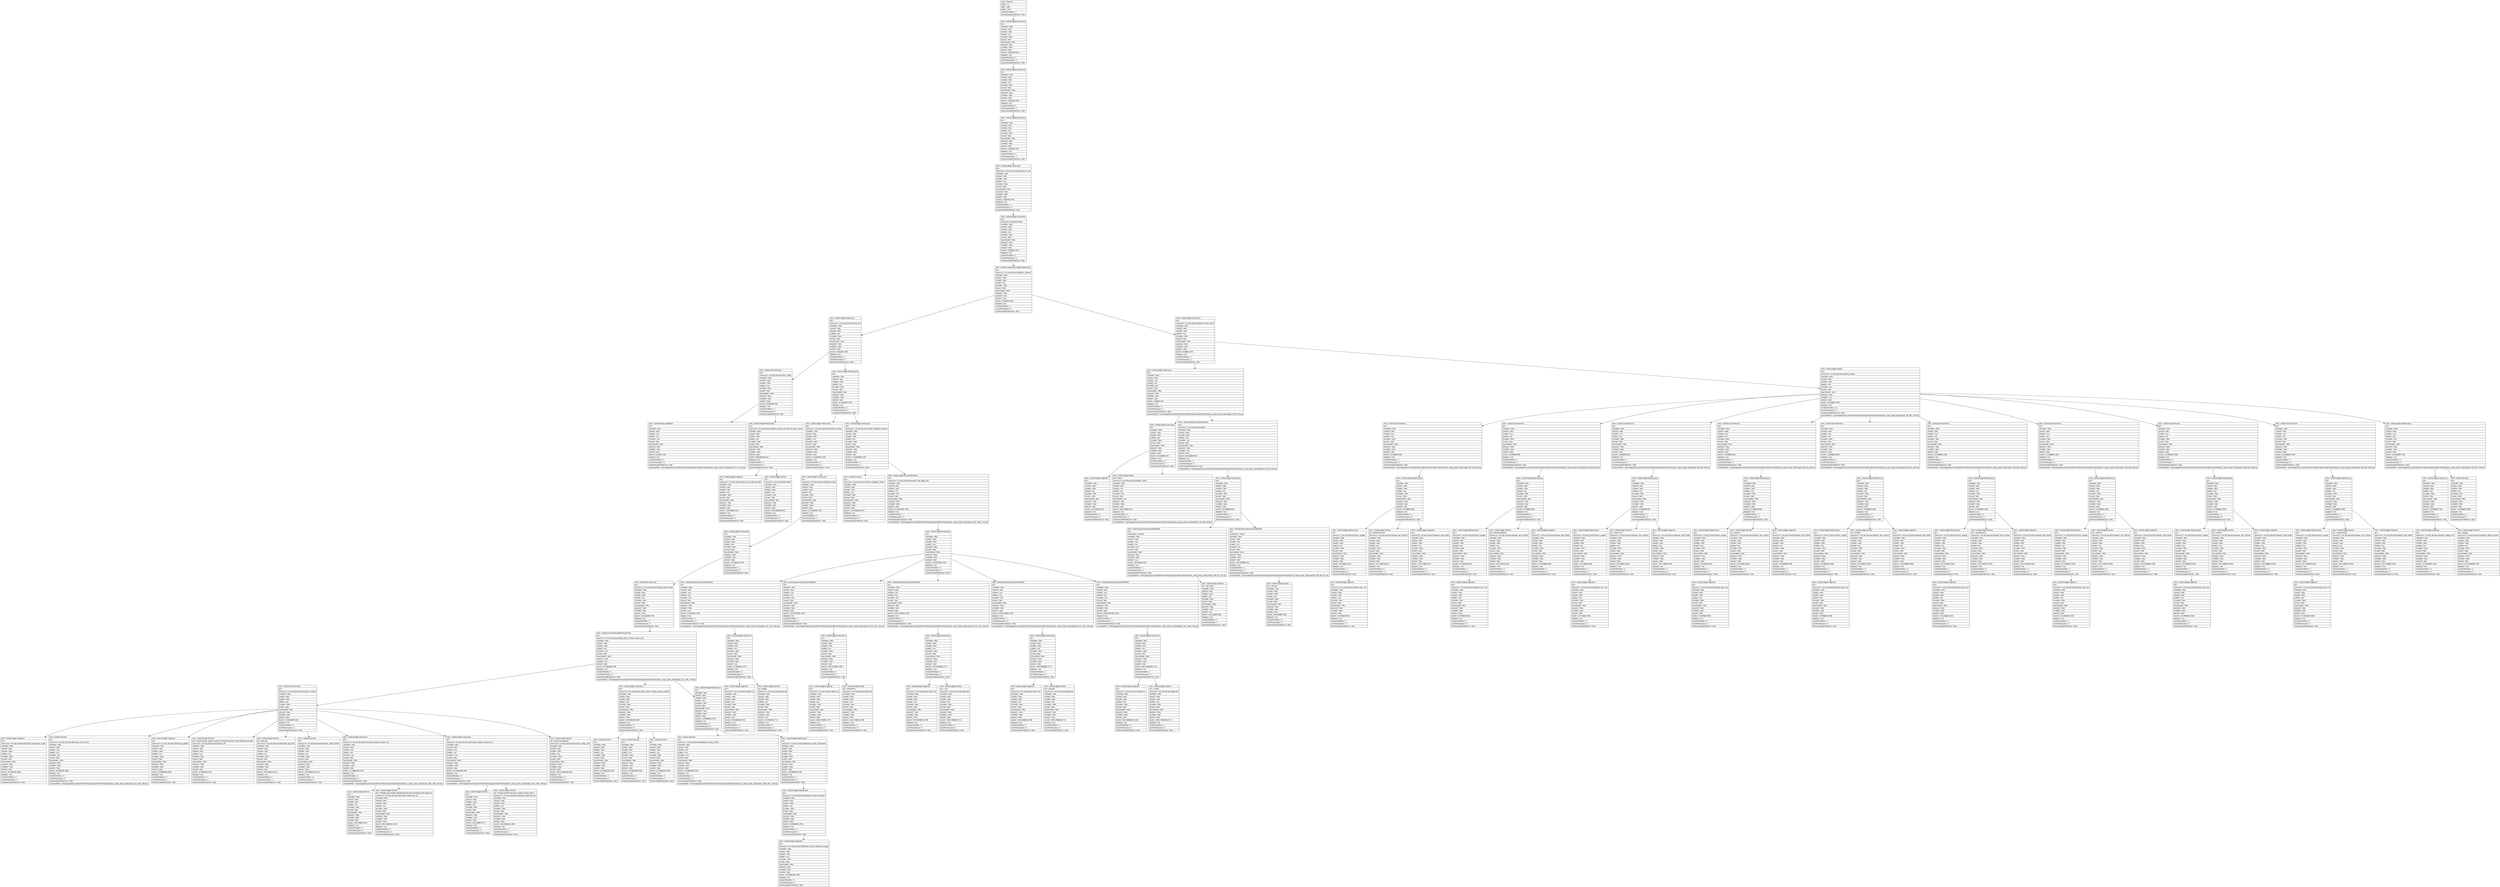 digraph Layout {

	node [shape=record fontname=Arial];

	0	[label="{class = hierarchy\l|rotation = 0\l|width = 1080\l|height = 1794\l|numberOfChildren = 1\l|eventGeneratedOnElement = false \l}"]
	1	[label="{class = android.widget.FrameLayout\l|text = \l|checkable = false\l|checked = false\l|clickable = false\l|enabled = true\l|focusable = false\l|focused = false\l|long-clickable = false\l|password = false\l|scrollable = false\l|selected = false\l|bounds = [0,0][1080,1794]\l|displayed = true\l|numberOfChildren = 1\l|numInParentLayout = 0\l|eventGeneratedOnElement = false \l}"]
	2	[label="{class = android.widget.LinearLayout\l|text = \l|checkable = false\l|checked = false\l|clickable = false\l|enabled = true\l|focusable = false\l|focused = false\l|long-clickable = false\l|password = false\l|scrollable = false\l|selected = false\l|bounds = [0,0][1080,1794]\l|displayed = true\l|numberOfChildren = 1\l|numInParentLayout = 0\l|eventGeneratedOnElement = false \l}"]
	3	[label="{class = android.widget.FrameLayout\l|text = \l|checkable = false\l|checked = false\l|clickable = false\l|enabled = true\l|focusable = false\l|focused = false\l|long-clickable = false\l|password = false\l|scrollable = false\l|selected = false\l|bounds = [0,0][1080,1794]\l|displayed = true\l|numberOfChildren = 1\l|numInParentLayout = 0\l|eventGeneratedOnElement = false \l}"]
	4	[label="{class = android.widget.LinearLayout\l|text = \l|resource-id = com.abc.abcnews:id/action_bar_root\l|checkable = false\l|checked = false\l|clickable = false\l|enabled = true\l|focusable = false\l|focused = false\l|long-clickable = false\l|password = false\l|scrollable = false\l|selected = false\l|bounds = [0,0][1080,1794]\l|displayed = true\l|numberOfChildren = 1\l|numInParentLayout = 0\l|eventGeneratedOnElement = false \l}"]
	5	[label="{class = android.widget.FrameLayout\l|text = \l|resource-id = android:id/content\l|checkable = false\l|checked = false\l|clickable = false\l|enabled = true\l|focusable = false\l|focused = false\l|long-clickable = false\l|password = false\l|scrollable = false\l|selected = false\l|bounds = [0,0][1080,1794]\l|displayed = true\l|numberOfChildren = 1\l|numInParentLayout = 0\l|eventGeneratedOnElement = false \l}"]
	6	[label="{class = androidx.drawerlayout.widget.DrawerLayout\l|text = \l|resource-id = com.abc.abcnews:id/drawer_container\l|checkable = false\l|checked = false\l|clickable = false\l|enabled = true\l|focusable = false\l|focused = false\l|long-clickable = false\l|password = false\l|scrollable = false\l|selected = false\l|bounds = [0,0][1080,1794]\l|displayed = true\l|numberOfChildren = 2\l|numInParentLayout = 0\l|eventGeneratedOnElement = false \l}"]
	7	[label="{class = android.widget.LinearLayout\l|text = \l|resource-id = com.abc.abcnews:id/main_root\l|checkable = false\l|checked = false\l|clickable = false\l|enabled = true\l|focusable = false\l|focused = false\l|long-clickable = false\l|password = false\l|scrollable = false\l|selected = false\l|bounds = [0,0][1080,1794]\l|displayed = true\l|numberOfChildren = 2\l|numInParentLayout = 0\l|eventGeneratedOnElement = false \l}"]
	8	[label="{class = android.widget.LinearLayout\l|text = \l|resource-id = com.abc.abcnews:id/drawer_linear_layout\l|checkable = false\l|checked = false\l|clickable = false\l|enabled = true\l|focusable = false\l|focused = false\l|long-clickable = false\l|password = false\l|scrollable = false\l|selected = false\l|bounds = [0,0][840,1794]\l|displayed = true\l|numberOfChildren = 2\l|numInParentLayout = 1\l|eventGeneratedOnElement = false \l}"]
	9	[label="{class = android.view.ViewGroup\l|text = \l|resource-id = com.abc.abcnews:id/abc_toolbar\l|checkable = false\l|checked = false\l|clickable = false\l|enabled = true\l|focusable = false\l|focused = false\l|long-clickable = false\l|password = false\l|scrollable = false\l|selected = false\l|bounds = [0,63][1080,210]\l|displayed = true\l|numberOfChildren = 2\l|numInParentLayout = 0\l|eventGeneratedOnElement = false \l}"]
	10	[label="{class = android.widget.RelativeLayout\l|text = \l|checkable = false\l|checked = false\l|clickable = false\l|enabled = true\l|focusable = false\l|focused = false\l|long-clickable = false\l|password = false\l|scrollable = false\l|selected = false\l|bounds = [0,210][1080,1794]\l|displayed = true\l|numberOfChildren = 2\l|numInParentLayout = 0\l|eventGeneratedOnElement = false \l}"]
	11	[label="{class = android.widget.LinearLayout\l|text = \l|checkable = false\l|checked = false\l|clickable = true\l|enabled = true\l|focusable = true\l|focused = false\l|long-clickable = false\l|password = false\l|scrollable = false\l|selected = false\l|bounds = [0,0][840,440]\l|displayed = true\l|numberOfChildren = 2\l|numInParentLayout = 0\l|eventGeneratedOnElement = false \l|screenshotPath = /Users/saghar/Documents/dev/Final-Artifacts/output/models/9-About/dynamic_output_phase_2/abc/pngs/0_0_840_440.png\l}"]
	12	[label="{class = android.widget.ListView\l|text = \l|resource-id = com.abc.abcnews:id/drawer_listview\l|checkable = false\l|checked = false\l|clickable = false\l|enabled = true\l|focusable = true\l|focused = false\l|long-clickable = false\l|password = false\l|scrollable = true\l|selected = false\l|bounds = [0,440][840,1794]\l|displayed = true\l|numberOfChildren = 10\l|numInParentLayout = 0\l|eventGeneratedOnElement = false \l|screenshotPath = /Users/saghar/Documents/dev/Final-Artifacts/output/models/9-About/dynamic_output_phase_2/abc/pngs/0_440_840_1794.png\l}"]
	13	[label="{class = android.widget.ImageButton\l|text = \l|checkable = false\l|checked = false\l|clickable = true\l|enabled = true\l|focusable = true\l|focused = false\l|long-clickable = false\l|password = false\l|scrollable = false\l|selected = false\l|bounds = [0,63][147,210]\l|displayed = true\l|numberOfChildren = 0\l|numInParentLayout = 0\l|eventGeneratedOnElement = false \l|screenshotPath = /Users/saghar/Documents/dev/Final-Artifacts/output/models/9-About/dynamic_output_phase_2/abc/pngs/0_63_147_210.png\l}"]
	14	[label="{class = android.widget.RelativeLayout\l|text = \l|resource-id = com.abc.abcnews:id/generic_action_bar_title_and_button_layout\l|checkable = false\l|checked = false\l|clickable = false\l|enabled = true\l|focusable = false\l|focused = false\l|long-clickable = false\l|password = false\l|scrollable = false\l|selected = false\l|bounds = [189,63][1080,210]\l|displayed = true\l|numberOfChildren = 2\l|numInParentLayout = 0\l|eventGeneratedOnElement = false \l}"]
	15	[label="{class = android.widget.FrameLayout\l|text = \l|resource-id = com.abc.abcnews:id/content_container\l|checkable = false\l|checked = false\l|clickable = false\l|enabled = true\l|focusable = false\l|focused = false\l|long-clickable = false\l|password = false\l|scrollable = false\l|selected = false\l|bounds = [0,210][1080,1794]\l|displayed = true\l|numberOfChildren = 1\l|numInParentLayout = 0\l|eventGeneratedOnElement = false \l}"]
	16	[label="{class = android.widget.LinearLayout\l|text = \l|resource-id = com.abc.abcnews:id/main_navigation_container\l|checkable = false\l|checked = false\l|clickable = false\l|enabled = true\l|focusable = false\l|focused = false\l|long-clickable = false\l|password = false\l|scrollable = false\l|selected = false\l|bounds = [0,1644][1080,1794]\l|displayed = true\l|numberOfChildren = 2\l|numInParentLayout = 0\l|eventGeneratedOnElement = false \l}"]
	17	[label="{class = android.widget.LinearLayout\l|text = \l|checkable = false\l|checked = false\l|clickable = false\l|enabled = true\l|focusable = false\l|focused = false\l|long-clickable = false\l|password = false\l|scrollable = false\l|selected = false\l|bounds = [34,116][806,242]\l|displayed = true\l|numberOfChildren = 2\l|numInParentLayout = 0\l|eventGeneratedOnElement = false \l}"]
	18	[label="{class = android.widget.HorizontalScrollView\l|text = \l|resource-id = com.abc.abcnews:id/tabs\l|checkable = false\l|checked = false\l|clickable = false\l|enabled = true\l|focusable = true\l|focused = false\l|long-clickable = false\l|password = false\l|scrollable = true\l|selected = false\l|bounds = [32,292][808,424]\l|displayed = true\l|numberOfChildren = 1\l|numInParentLayout = 0\l|eventGeneratedOnElement = false \l|screenshotPath = /Users/saghar/Documents/dev/Final-Artifacts/output/models/9-About/dynamic_output_phase_2/abc/pngs/32_292_808_424.png\l}"]
	19	[label="{class = android.view.ViewGroup\l|text = \l|checkable = false\l|checked = false\l|clickable = true\l|enabled = true\l|focusable = false\l|focused = false\l|long-clickable = false\l|password = false\l|scrollable = false\l|selected = false\l|bounds = [0,440][840,548]\l|displayed = true\l|numberOfChildren = 1\l|numInParentLayout = 0\l|eventGeneratedOnElement = false \l|screenshotPath = /Users/saghar/Documents/dev/Final-Artifacts/output/models/9-About/dynamic_output_phase_2/abc/pngs/0_440_840_548.png\l}"]
	20	[label="{class = android.view.ViewGroup\l|text = \l|checkable = false\l|checked = false\l|clickable = true\l|enabled = true\l|focusable = false\l|focused = false\l|long-clickable = false\l|password = false\l|scrollable = false\l|selected = false\l|bounds = [0,548][840,684]\l|displayed = true\l|numberOfChildren = 1\l|numInParentLayout = 1\l|eventGeneratedOnElement = false \l|screenshotPath = /Users/saghar/Documents/dev/Final-Artifacts/output/models/9-About/dynamic_output_phase_2/abc/pngs/0_548_840_684.png\l}"]
	21	[label="{class = android.view.ViewGroup\l|text = \l|checkable = false\l|checked = false\l|clickable = true\l|enabled = true\l|focusable = false\l|focused = false\l|long-clickable = false\l|password = false\l|scrollable = false\l|selected = false\l|bounds = [0,684][840,820]\l|displayed = true\l|numberOfChildren = 1\l|numInParentLayout = 2\l|eventGeneratedOnElement = false \l|screenshotPath = /Users/saghar/Documents/dev/Final-Artifacts/output/models/9-About/dynamic_output_phase_2/abc/pngs/0_684_840_820.png\l}"]
	22	[label="{class = android.view.ViewGroup\l|text = \l|checkable = false\l|checked = false\l|clickable = true\l|enabled = true\l|focusable = false\l|focused = false\l|long-clickable = false\l|password = false\l|scrollable = false\l|selected = false\l|bounds = [0,820][840,956]\l|displayed = true\l|numberOfChildren = 1\l|numInParentLayout = 3\l|eventGeneratedOnElement = false \l|screenshotPath = /Users/saghar/Documents/dev/Final-Artifacts/output/models/9-About/dynamic_output_phase_2/abc/pngs/0_820_840_956.png\l}"]
	23	[label="{class = android.view.ViewGroup\l|text = \l|checkable = false\l|checked = false\l|clickable = true\l|enabled = true\l|focusable = false\l|focused = false\l|long-clickable = false\l|password = false\l|scrollable = false\l|selected = false\l|bounds = [0,956][840,1092]\l|displayed = true\l|numberOfChildren = 1\l|numInParentLayout = 4\l|eventGeneratedOnElement = false \l|screenshotPath = /Users/saghar/Documents/dev/Final-Artifacts/output/models/9-About/dynamic_output_phase_2/abc/pngs/0_956_840_1092.png\l}"]
	24	[label="{class = android.view.ViewGroup\l|text = \l|checkable = false\l|checked = false\l|clickable = true\l|enabled = true\l|focusable = false\l|focused = false\l|long-clickable = false\l|password = false\l|scrollable = false\l|selected = false\l|bounds = [0,1092][840,1228]\l|displayed = true\l|numberOfChildren = 1\l|numInParentLayout = 5\l|eventGeneratedOnElement = false \l|screenshotPath = /Users/saghar/Documents/dev/Final-Artifacts/output/models/9-About/dynamic_output_phase_2/abc/pngs/0_1092_840_1228.png\l}"]
	25	[label="{class = android.view.ViewGroup\l|text = \l|checkable = false\l|checked = false\l|clickable = true\l|enabled = true\l|focusable = false\l|focused = false\l|long-clickable = false\l|password = false\l|scrollable = false\l|selected = false\l|bounds = [0,1228][840,1364]\l|displayed = true\l|numberOfChildren = 1\l|numInParentLayout = 6\l|eventGeneratedOnElement = false \l|screenshotPath = /Users/saghar/Documents/dev/Final-Artifacts/output/models/9-About/dynamic_output_phase_2/abc/pngs/0_1228_840_1364.png\l}"]
	26	[label="{class = android.view.ViewGroup\l|text = \l|checkable = false\l|checked = false\l|clickable = true\l|enabled = true\l|focusable = false\l|focused = false\l|long-clickable = false\l|password = false\l|scrollable = false\l|selected = false\l|bounds = [0,1364][840,1500]\l|displayed = true\l|numberOfChildren = 1\l|numInParentLayout = 7\l|eventGeneratedOnElement = false \l|screenshotPath = /Users/saghar/Documents/dev/Final-Artifacts/output/models/9-About/dynamic_output_phase_2/abc/pngs/0_1364_840_1500.png\l}"]
	27	[label="{class = android.view.ViewGroup\l|text = \l|checkable = false\l|checked = false\l|clickable = true\l|enabled = true\l|focusable = false\l|focused = false\l|long-clickable = false\l|password = false\l|scrollable = false\l|selected = false\l|bounds = [0,1500][840,1636]\l|displayed = true\l|numberOfChildren = 1\l|numInParentLayout = 8\l|eventGeneratedOnElement = false \l|screenshotPath = /Users/saghar/Documents/dev/Final-Artifacts/output/models/9-About/dynamic_output_phase_2/abc/pngs/0_1500_840_1636.png\l}"]
	28	[label="{class = android.widget.RelativeLayout\l|text = \l|checkable = false\l|checked = false\l|clickable = true\l|enabled = true\l|focusable = true\l|focused = false\l|long-clickable = false\l|password = false\l|scrollable = false\l|selected = false\l|bounds = [0,1636][840,1794]\l|displayed = true\l|numberOfChildren = 2\l|numInParentLayout = 0\l|eventGeneratedOnElement = false \l|screenshotPath = /Users/saghar/Documents/dev/Final-Artifacts/output/models/9-About/dynamic_output_phase_2/abc/pngs/0_1636_840_1794.png\l}"]
	29	[label="{class = android.widget.ImageView\l|text = \l|resource-id = com.abc.abcnews:id/action_bar_abcnews_logo\l|checkable = false\l|checked = false\l|clickable = false\l|enabled = true\l|focusable = false\l|focused = false\l|long-clickable = false\l|password = false\l|scrollable = false\l|selected = false\l|bounds = [189,63][484,210]\l|displayed = true\l|numberOfChildren = 0\l|numInParentLayout = 0\l|eventGeneratedOnElement = false \l}"]
	30	[label="{class = android.widget.TextView\l|text = \l|resource-id = com.abc.abcnews:id/title\l|checkable = false\l|checked = false\l|clickable = false\l|enabled = true\l|focusable = false\l|focused = false\l|long-clickable = false\l|password = false\l|scrollable = false\l|selected = false\l|bounds = [189,108][1080,165]\l|displayed = true\l|numberOfChildren = 0\l|numInParentLayout = 0\l|eventGeneratedOnElement = false \l}"]
	31	[label="{class = android.widget.FrameLayout\l|text = \l|resource-id = com.abc.abcnews:id/fragment_base\l|checkable = false\l|checked = false\l|clickable = false\l|enabled = true\l|focusable = false\l|focused = false\l|long-clickable = false\l|password = false\l|scrollable = false\l|selected = false\l|bounds = [0,210][1080,1794]\l|displayed = true\l|numberOfChildren = 1\l|numInParentLayout = 0\l|eventGeneratedOnElement = false \l}"]
	32	[label="{class = android.view.View\l|text = \l|resource-id = com.abc.abcnews:id/main_navigation_divider\l|checkable = false\l|checked = false\l|clickable = false\l|enabled = true\l|focusable = false\l|focused = false\l|long-clickable = false\l|password = false\l|scrollable = false\l|selected = false\l|bounds = [0,1644][1080,1647]\l|displayed = true\l|numberOfChildren = 0\l|numInParentLayout = 0\l|eventGeneratedOnElement = false \l}"]
	33	[label="{class = android.widget.HorizontalScrollView\l|text = \l|resource-id = com.abc.abcnews:id/section_view_pager_tabs\l|checkable = false\l|checked = false\l|clickable = false\l|enabled = true\l|focusable = true\l|focused = false\l|long-clickable = false\l|password = false\l|scrollable = false\l|selected = false\l|bounds = [0,1647][1080,1794]\l|displayed = true\l|numberOfChildren = 1\l|numInParentLayout = 0\l|eventGeneratedOnElement = false \l|screenshotPath = /Users/saghar/Documents/dev/Final-Artifacts/output/models/9-About/dynamic_output_phase_2/abc/pngs/0_1647_1080_1794.png\l}"]
	34	[label="{class = android.widget.ImageView\l|text = \l|checkable = false\l|checked = false\l|clickable = false\l|enabled = true\l|focusable = false\l|focused = false\l|long-clickable = false\l|password = false\l|scrollable = false\l|selected = false\l|bounds = [34,155][158,202]\l|displayed = true\l|numberOfChildren = 0\l|numInParentLayout = 0\l|eventGeneratedOnElement = false \l}"]
	35	[label="{class = android.widget.EditText\l|text = Search\l|resource-id = com.abc.abcnews:id/drawer_search\l|checkable = false\l|checked = false\l|clickable = true\l|enabled = true\l|focusable = true\l|focused = false\l|long-clickable = true\l|password = false\l|scrollable = false\l|selected = false\l|bounds = [158,116][806,242]\l|displayed = true\l|numberOfChildren = 0\l|numInParentLayout = 0\l|eventGeneratedOnElement = false \l|screenshotPath = /Users/saghar/Documents/dev/Final-Artifacts/output/models/9-About/dynamic_output_phase_2/abc/pngs/158_116_806_242.png\l}"]
	36	[label="{class = android.widget.LinearLayout\l|text = \l|checkable = false\l|checked = false\l|clickable = false\l|enabled = true\l|focusable = false\l|focused = false\l|long-clickable = false\l|password = false\l|scrollable = false\l|selected = false\l|bounds = [35,295][808,421]\l|displayed = true\l|numberOfChildren = 2\l|numInParentLayout = 0\l|eventGeneratedOnElement = false \l}"]
	37	[label="{class = android.widget.RelativeLayout\l|text = \l|checkable = false\l|checked = false\l|clickable = false\l|enabled = true\l|focusable = false\l|focused = false\l|long-clickable = false\l|password = false\l|scrollable = false\l|selected = false\l|bounds = [0,440][840,548]\l|displayed = true\l|numberOfChildren = 3\l|numInParentLayout = 0\l|eventGeneratedOnElement = false \l}"]
	38	[label="{class = android.widget.RelativeLayout\l|text = \l|checkable = false\l|checked = false\l|clickable = false\l|enabled = true\l|focusable = false\l|focused = false\l|long-clickable = false\l|password = false\l|scrollable = false\l|selected = false\l|bounds = [0,548][840,684]\l|displayed = true\l|numberOfChildren = 3\l|numInParentLayout = 0\l|eventGeneratedOnElement = false \l}"]
	39	[label="{class = android.widget.RelativeLayout\l|text = \l|checkable = false\l|checked = false\l|clickable = false\l|enabled = true\l|focusable = false\l|focused = false\l|long-clickable = false\l|password = false\l|scrollable = false\l|selected = false\l|bounds = [0,684][840,820]\l|displayed = true\l|numberOfChildren = 3\l|numInParentLayout = 0\l|eventGeneratedOnElement = false \l}"]
	40	[label="{class = android.widget.RelativeLayout\l|text = \l|checkable = false\l|checked = false\l|clickable = false\l|enabled = true\l|focusable = false\l|focused = false\l|long-clickable = false\l|password = false\l|scrollable = false\l|selected = false\l|bounds = [0,820][840,956]\l|displayed = true\l|numberOfChildren = 3\l|numInParentLayout = 0\l|eventGeneratedOnElement = false \l}"]
	41	[label="{class = android.widget.RelativeLayout\l|text = \l|checkable = false\l|checked = false\l|clickable = false\l|enabled = true\l|focusable = false\l|focused = false\l|long-clickable = false\l|password = false\l|scrollable = false\l|selected = false\l|bounds = [0,956][840,1092]\l|displayed = true\l|numberOfChildren = 3\l|numInParentLayout = 0\l|eventGeneratedOnElement = false \l}"]
	42	[label="{class = android.widget.RelativeLayout\l|text = \l|checkable = false\l|checked = false\l|clickable = false\l|enabled = true\l|focusable = false\l|focused = false\l|long-clickable = false\l|password = false\l|scrollable = false\l|selected = false\l|bounds = [0,1092][840,1228]\l|displayed = true\l|numberOfChildren = 3\l|numInParentLayout = 0\l|eventGeneratedOnElement = false \l}"]
	43	[label="{class = android.widget.RelativeLayout\l|text = \l|checkable = false\l|checked = false\l|clickable = false\l|enabled = true\l|focusable = false\l|focused = false\l|long-clickable = false\l|password = false\l|scrollable = false\l|selected = false\l|bounds = [0,1228][840,1364]\l|displayed = true\l|numberOfChildren = 3\l|numInParentLayout = 0\l|eventGeneratedOnElement = false \l}"]
	44	[label="{class = android.widget.RelativeLayout\l|text = \l|checkable = false\l|checked = false\l|clickable = false\l|enabled = true\l|focusable = false\l|focused = false\l|long-clickable = false\l|password = false\l|scrollable = false\l|selected = false\l|bounds = [0,1364][840,1500]\l|displayed = true\l|numberOfChildren = 3\l|numInParentLayout = 0\l|eventGeneratedOnElement = false \l}"]
	45	[label="{class = android.widget.RelativeLayout\l|text = \l|checkable = false\l|checked = false\l|clickable = false\l|enabled = true\l|focusable = false\l|focused = false\l|long-clickable = false\l|password = false\l|scrollable = false\l|selected = false\l|bounds = [0,1500][840,1636]\l|displayed = true\l|numberOfChildren = 3\l|numInParentLayout = 0\l|eventGeneratedOnElement = false \l}"]
	46	[label="{class = android.widget.LinearLayout\l|text = \l|checkable = false\l|checked = false\l|clickable = false\l|enabled = true\l|focusable = false\l|focused = false\l|long-clickable = false\l|password = false\l|scrollable = false\l|selected = false\l|bounds = [0,1636][840,1794]\l|displayed = true\l|numberOfChildren = 2\l|numInParentLayout = 0\l|eventGeneratedOnElement = false \l}"]
	47	[label="{class = android.view.View\l|text = \l|checkable = false\l|checked = false\l|clickable = false\l|enabled = true\l|focusable = false\l|focused = false\l|long-clickable = false\l|password = false\l|scrollable = false\l|selected = false\l|bounds = [0,1636][840,1639]\l|displayed = true\l|numberOfChildren = 0\l|numInParentLayout = 0\l|eventGeneratedOnElement = false \l}"]
	48	[label="{class = android.widget.FrameLayout\l|text = \l|checkable = false\l|checked = false\l|clickable = false\l|enabled = true\l|focusable = false\l|focused = false\l|long-clickable = false\l|password = false\l|scrollable = false\l|selected = false\l|bounds = [0,210][1080,1794]\l|displayed = true\l|numberOfChildren = 1\l|numInParentLayout = 0\l|eventGeneratedOnElement = false \l}"]
	49	[label="{class = android.widget.LinearLayout\l|text = \l|checkable = false\l|checked = false\l|clickable = false\l|enabled = true\l|focusable = false\l|focused = false\l|long-clickable = false\l|password = false\l|scrollable = false\l|selected = false\l|bounds = [0,1647][1080,1794]\l|displayed = true\l|numberOfChildren = 5\l|numInParentLayout = 0\l|eventGeneratedOnElement = false \l}"]
	50	[label="{class = androidx.appcompat.app.ActionBar$Tab\l|text = \l|content-desc = Sections\l|checkable = false\l|checked = false\l|clickable = true\l|enabled = true\l|focusable = true\l|focused = false\l|long-clickable = false\l|password = false\l|scrollable = false\l|selected = true\l|bounds = [35,295][423,421]\l|displayed = true\l|numberOfChildren = 1\l|numInParentLayout = 0\l|eventGeneratedOnElement = false \l|screenshotPath = /Users/saghar/Documents/dev/Final-Artifacts/output/models/9-About/dynamic_output_phase_2/abc/pngs/35_295_423_421.png\l}"]
	51	[label="{class = androidx.appcompat.app.ActionBar$Tab\l|text = \l|content-desc = Shows\l|checkable = false\l|checked = false\l|clickable = true\l|enabled = true\l|focusable = true\l|focused = false\l|long-clickable = false\l|password = false\l|scrollable = false\l|selected = false\l|bounds = [423,295][808,421]\l|displayed = true\l|numberOfChildren = 1\l|numInParentLayout = 1\l|eventGeneratedOnElement = false \l|screenshotPath = /Users/saghar/Documents/dev/Final-Artifacts/output/models/9-About/dynamic_output_phase_2/abc/pngs/423_295_808_421.png\l}"]
	52	[label="{class = android.widget.RelativeLayout\l|text = \l|resource-id = com.abc.abcnews:id/icon_wrapper\l|checkable = false\l|checked = false\l|clickable = false\l|enabled = true\l|focusable = false\l|focused = false\l|long-clickable = false\l|password = false\l|scrollable = false\l|selected = false\l|bounds = [37,446][105,514]\l|displayed = true\l|numberOfChildren = 1\l|numInParentLayout = 0\l|eventGeneratedOnElement = false \l}"]
	53	[label="{class = android.widget.TextView\l|text = INVESTIGATIVE\l|resource-id = com.abc.abcnews:id/drawer_item_textview\l|checkable = false\l|checked = false\l|clickable = false\l|enabled = true\l|focusable = false\l|focused = false\l|long-clickable = false\l|password = false\l|scrollable = false\l|selected = false\l|bounds = [147,440][722,543]\l|displayed = true\l|numberOfChildren = 0\l|numInParentLayout = 0\l|eventGeneratedOnElement = false \l}"]
	54	[label="{class = android.widget.ImageView\l|text = \l|resource-id = com.abc.abcnews:id/drawer_drag_handle\l|checkable = false\l|checked = false\l|clickable = false\l|enabled = true\l|focusable = false\l|focused = false\l|long-clickable = false\l|password = false\l|scrollable = false\l|selected = false\l|bounds = [722,447][840,512]\l|displayed = true\l|numberOfChildren = 0\l|numInParentLayout = 0\l|eventGeneratedOnElement = false \l}"]
	55	[label="{class = android.widget.RelativeLayout\l|text = \l|resource-id = com.abc.abcnews:id/icon_wrapper\l|checkable = false\l|checked = false\l|clickable = false\l|enabled = true\l|focusable = false\l|focused = false\l|long-clickable = false\l|password = false\l|scrollable = false\l|selected = false\l|bounds = [37,582][105,650]\l|displayed = true\l|numberOfChildren = 1\l|numInParentLayout = 0\l|eventGeneratedOnElement = false \l}"]
	56	[label="{class = android.widget.TextView\l|text = ENTERTAINMENT\l|resource-id = com.abc.abcnews:id/drawer_item_textview\l|checkable = false\l|checked = false\l|clickable = false\l|enabled = true\l|focusable = false\l|focused = false\l|long-clickable = false\l|password = false\l|scrollable = false\l|selected = false\l|bounds = [147,553][722,679]\l|displayed = true\l|numberOfChildren = 0\l|numInParentLayout = 0\l|eventGeneratedOnElement = false \l}"]
	57	[label="{class = android.widget.ImageView\l|text = \l|resource-id = com.abc.abcnews:id/drawer_drag_handle\l|checkable = false\l|checked = false\l|clickable = false\l|enabled = true\l|focusable = false\l|focused = false\l|long-clickable = false\l|password = false\l|scrollable = false\l|selected = false\l|bounds = [722,583][840,648]\l|displayed = true\l|numberOfChildren = 0\l|numInParentLayout = 0\l|eventGeneratedOnElement = false \l}"]
	58	[label="{class = android.widget.RelativeLayout\l|text = \l|resource-id = com.abc.abcnews:id/icon_wrapper\l|checkable = false\l|checked = false\l|clickable = false\l|enabled = true\l|focusable = false\l|focused = false\l|long-clickable = false\l|password = false\l|scrollable = false\l|selected = false\l|bounds = [37,718][105,786]\l|displayed = true\l|numberOfChildren = 1\l|numInParentLayout = 0\l|eventGeneratedOnElement = false \l}"]
	59	[label="{class = android.widget.TextView\l|text = LIFESTYLE\l|resource-id = com.abc.abcnews:id/drawer_item_textview\l|checkable = false\l|checked = false\l|clickable = false\l|enabled = true\l|focusable = false\l|focused = false\l|long-clickable = false\l|password = false\l|scrollable = false\l|selected = false\l|bounds = [147,689][722,815]\l|displayed = true\l|numberOfChildren = 0\l|numInParentLayout = 0\l|eventGeneratedOnElement = false \l}"]
	60	[label="{class = android.widget.ImageView\l|text = \l|resource-id = com.abc.abcnews:id/drawer_drag_handle\l|checkable = false\l|checked = false\l|clickable = false\l|enabled = true\l|focusable = false\l|focused = false\l|long-clickable = false\l|password = false\l|scrollable = false\l|selected = false\l|bounds = [722,719][840,784]\l|displayed = true\l|numberOfChildren = 0\l|numInParentLayout = 0\l|eventGeneratedOnElement = false \l}"]
	61	[label="{class = android.widget.RelativeLayout\l|text = \l|resource-id = com.abc.abcnews:id/icon_wrapper\l|checkable = false\l|checked = false\l|clickable = false\l|enabled = true\l|focusable = false\l|focused = false\l|long-clickable = false\l|password = false\l|scrollable = false\l|selected = false\l|bounds = [37,854][105,922]\l|displayed = true\l|numberOfChildren = 1\l|numInParentLayout = 0\l|eventGeneratedOnElement = false \l}"]
	62	[label="{class = android.widget.TextView\l|text = HEALTH\l|resource-id = com.abc.abcnews:id/drawer_item_textview\l|checkable = false\l|checked = false\l|clickable = false\l|enabled = true\l|focusable = false\l|focused = false\l|long-clickable = false\l|password = false\l|scrollable = false\l|selected = false\l|bounds = [147,825][722,951]\l|displayed = true\l|numberOfChildren = 0\l|numInParentLayout = 0\l|eventGeneratedOnElement = false \l}"]
	63	[label="{class = android.widget.ImageView\l|text = \l|resource-id = com.abc.abcnews:id/drawer_drag_handle\l|checkable = false\l|checked = false\l|clickable = false\l|enabled = true\l|focusable = false\l|focused = false\l|long-clickable = false\l|password = false\l|scrollable = false\l|selected = false\l|bounds = [722,855][840,920]\l|displayed = true\l|numberOfChildren = 0\l|numInParentLayout = 0\l|eventGeneratedOnElement = false \l}"]
	64	[label="{class = android.widget.RelativeLayout\l|text = \l|resource-id = com.abc.abcnews:id/icon_wrapper\l|checkable = false\l|checked = false\l|clickable = false\l|enabled = true\l|focusable = false\l|focused = false\l|long-clickable = false\l|password = false\l|scrollable = false\l|selected = false\l|bounds = [37,990][105,1058]\l|displayed = true\l|numberOfChildren = 1\l|numInParentLayout = 0\l|eventGeneratedOnElement = false \l}"]
	65	[label="{class = android.widget.TextView\l|text = MONEY\l|resource-id = com.abc.abcnews:id/drawer_item_textview\l|checkable = false\l|checked = false\l|clickable = false\l|enabled = true\l|focusable = false\l|focused = false\l|long-clickable = false\l|password = false\l|scrollable = false\l|selected = false\l|bounds = [147,961][722,1087]\l|displayed = true\l|numberOfChildren = 0\l|numInParentLayout = 0\l|eventGeneratedOnElement = false \l}"]
	66	[label="{class = android.widget.ImageView\l|text = \l|resource-id = com.abc.abcnews:id/drawer_drag_handle\l|checkable = false\l|checked = false\l|clickable = false\l|enabled = true\l|focusable = false\l|focused = false\l|long-clickable = false\l|password = false\l|scrollable = false\l|selected = false\l|bounds = [722,991][840,1056]\l|displayed = true\l|numberOfChildren = 0\l|numInParentLayout = 0\l|eventGeneratedOnElement = false \l}"]
	67	[label="{class = android.widget.RelativeLayout\l|text = \l|resource-id = com.abc.abcnews:id/icon_wrapper\l|checkable = false\l|checked = false\l|clickable = false\l|enabled = true\l|focusable = false\l|focused = false\l|long-clickable = false\l|password = false\l|scrollable = false\l|selected = false\l|bounds = [37,1126][105,1194]\l|displayed = true\l|numberOfChildren = 1\l|numInParentLayout = 0\l|eventGeneratedOnElement = false \l}"]
	68	[label="{class = android.widget.TextView\l|text = TECHNOLOGY\l|resource-id = com.abc.abcnews:id/drawer_item_textview\l|checkable = false\l|checked = false\l|clickable = false\l|enabled = true\l|focusable = false\l|focused = false\l|long-clickable = false\l|password = false\l|scrollable = false\l|selected = false\l|bounds = [147,1097][722,1223]\l|displayed = true\l|numberOfChildren = 0\l|numInParentLayout = 0\l|eventGeneratedOnElement = false \l}"]
	69	[label="{class = android.widget.ImageView\l|text = \l|resource-id = com.abc.abcnews:id/drawer_drag_handle\l|checkable = false\l|checked = false\l|clickable = false\l|enabled = true\l|focusable = false\l|focused = false\l|long-clickable = false\l|password = false\l|scrollable = false\l|selected = false\l|bounds = [722,1127][840,1192]\l|displayed = true\l|numberOfChildren = 0\l|numInParentLayout = 0\l|eventGeneratedOnElement = false \l}"]
	70	[label="{class = android.widget.RelativeLayout\l|text = \l|resource-id = com.abc.abcnews:id/icon_wrapper\l|checkable = false\l|checked = false\l|clickable = false\l|enabled = true\l|focusable = false\l|focused = false\l|long-clickable = false\l|password = false\l|scrollable = false\l|selected = false\l|bounds = [37,1262][105,1330]\l|displayed = true\l|numberOfChildren = 1\l|numInParentLayout = 0\l|eventGeneratedOnElement = false \l}"]
	71	[label="{class = android.widget.TextView\l|text = SPORTS\l|resource-id = com.abc.abcnews:id/drawer_item_textview\l|checkable = false\l|checked = false\l|clickable = false\l|enabled = true\l|focusable = false\l|focused = false\l|long-clickable = false\l|password = false\l|scrollable = false\l|selected = false\l|bounds = [147,1233][722,1359]\l|displayed = true\l|numberOfChildren = 0\l|numInParentLayout = 0\l|eventGeneratedOnElement = false \l}"]
	72	[label="{class = android.widget.ImageView\l|text = \l|resource-id = com.abc.abcnews:id/drawer_drag_handle\l|checkable = false\l|checked = false\l|clickable = false\l|enabled = true\l|focusable = false\l|focused = false\l|long-clickable = false\l|password = false\l|scrollable = false\l|selected = false\l|bounds = [722,1263][840,1328]\l|displayed = true\l|numberOfChildren = 0\l|numInParentLayout = 0\l|eventGeneratedOnElement = false \l}"]
	73	[label="{class = android.widget.RelativeLayout\l|text = \l|resource-id = com.abc.abcnews:id/icon_wrapper\l|checkable = false\l|checked = false\l|clickable = false\l|enabled = true\l|focusable = false\l|focused = false\l|long-clickable = false\l|password = false\l|scrollable = false\l|selected = false\l|bounds = [37,1398][105,1466]\l|displayed = true\l|numberOfChildren = 1\l|numInParentLayout = 0\l|eventGeneratedOnElement = false \l}"]
	74	[label="{class = android.widget.TextView\l|text = TRAVEL\l|resource-id = com.abc.abcnews:id/drawer_item_textview\l|checkable = false\l|checked = false\l|clickable = false\l|enabled = true\l|focusable = false\l|focused = false\l|long-clickable = false\l|password = false\l|scrollable = false\l|selected = false\l|bounds = [147,1369][722,1495]\l|displayed = true\l|numberOfChildren = 0\l|numInParentLayout = 0\l|eventGeneratedOnElement = false \l}"]
	75	[label="{class = android.widget.ImageView\l|text = \l|resource-id = com.abc.abcnews:id/drawer_drag_handle\l|checkable = false\l|checked = false\l|clickable = false\l|enabled = true\l|focusable = false\l|focused = false\l|long-clickable = false\l|password = false\l|scrollable = false\l|selected = false\l|bounds = [722,1399][840,1464]\l|displayed = true\l|numberOfChildren = 0\l|numInParentLayout = 0\l|eventGeneratedOnElement = false \l}"]
	76	[label="{class = android.widget.RelativeLayout\l|text = \l|resource-id = com.abc.abcnews:id/icon_wrapper\l|checkable = false\l|checked = false\l|clickable = false\l|enabled = true\l|focusable = false\l|focused = false\l|long-clickable = false\l|password = false\l|scrollable = false\l|selected = false\l|bounds = [37,1534][105,1602]\l|displayed = true\l|numberOfChildren = 1\l|numInParentLayout = 0\l|eventGeneratedOnElement = false \l}"]
	77	[label="{class = android.widget.TextView\l|text = SLIDESHOWS\l|resource-id = com.abc.abcnews:id/drawer_item_textview\l|checkable = false\l|checked = false\l|clickable = false\l|enabled = true\l|focusable = false\l|focused = false\l|long-clickable = false\l|password = false\l|scrollable = false\l|selected = false\l|bounds = [147,1505][722,1631]\l|displayed = true\l|numberOfChildren = 0\l|numInParentLayout = 0\l|eventGeneratedOnElement = false \l}"]
	78	[label="{class = android.widget.ImageView\l|text = \l|resource-id = com.abc.abcnews:id/drawer_drag_handle\l|checkable = false\l|checked = false\l|clickable = false\l|enabled = true\l|focusable = false\l|focused = false\l|long-clickable = false\l|password = false\l|scrollable = false\l|selected = false\l|bounds = [722,1535][840,1600]\l|displayed = true\l|numberOfChildren = 0\l|numInParentLayout = 0\l|eventGeneratedOnElement = false \l}"]
	79	[label="{class = android.widget.ImageView\l|text = \l|resource-id = com.abc.abcnews:id/drawer_settings_icon\l|checkable = false\l|checked = false\l|clickable = false\l|enabled = true\l|focusable = false\l|focused = false\l|long-clickable = false\l|password = false\l|scrollable = false\l|selected = false\l|bounds = [37,1681][105,1749]\l|displayed = true\l|numberOfChildren = 0\l|numInParentLayout = 0\l|eventGeneratedOnElement = false \l}"]
	80	[label="{class = android.widget.TextView\l|text = Settings\l|resource-id = com.abc.abcnews:id/drawer_settings_textview\l|checkable = false\l|checked = false\l|clickable = false\l|enabled = true\l|focusable = false\l|focused = false\l|long-clickable = false\l|password = false\l|scrollable = false\l|selected = false\l|bounds = [147,1652][282,1778]\l|displayed = true\l|numberOfChildren = 0\l|numInParentLayout = 0\l|eventGeneratedOnElement = false \l}"]
	81	[label="{class = android.view.ViewGroup\l|text = \l|resource-id = com.abc.abcnews:id/swipe_refresh_layout\l|checkable = false\l|checked = false\l|clickable = false\l|enabled = true\l|focusable = false\l|focused = false\l|long-clickable = false\l|password = false\l|scrollable = false\l|selected = false\l|bounds = [0,210][1080,1794]\l|displayed = true\l|numberOfChildren = 1\l|numInParentLayout = 0\l|eventGeneratedOnElement = false \l}"]
	82	[label="{class = androidx.appcompat.app.ActionBar$Tab\l|text = \l|checkable = false\l|checked = false\l|clickable = true\l|enabled = true\l|focusable = true\l|focused = false\l|long-clickable = false\l|password = false\l|scrollable = false\l|selected = true\l|bounds = [0,1647][216,1794]\l|displayed = true\l|numberOfChildren = 1\l|numInParentLayout = 0\l|eventGeneratedOnElement = false \l|screenshotPath = /Users/saghar/Documents/dev/Final-Artifacts/output/models/9-About/dynamic_output_phase_2/abc/pngs/0_1647_216_1794.png\l}"]
	83	[label="{class = androidx.appcompat.app.ActionBar$Tab\l|text = \l|checkable = false\l|checked = false\l|clickable = true\l|enabled = true\l|focusable = true\l|focused = false\l|long-clickable = false\l|password = false\l|scrollable = false\l|selected = false\l|bounds = [216,1647][432,1794]\l|displayed = true\l|numberOfChildren = 1\l|numInParentLayout = 1\l|eventGeneratedOnElement = false \l|screenshotPath = /Users/saghar/Documents/dev/Final-Artifacts/output/models/9-About/dynamic_output_phase_2/abc/pngs/216_1647_432_1794.png\l}"]
	84	[label="{class = androidx.appcompat.app.ActionBar$Tab\l|text = \l|checkable = false\l|checked = false\l|clickable = true\l|enabled = true\l|focusable = true\l|focused = false\l|long-clickable = false\l|password = false\l|scrollable = false\l|selected = false\l|bounds = [432,1647][648,1794]\l|displayed = true\l|numberOfChildren = 1\l|numInParentLayout = 2\l|eventGeneratedOnElement = false \l|screenshotPath = /Users/saghar/Documents/dev/Final-Artifacts/output/models/9-About/dynamic_output_phase_2/abc/pngs/432_1647_648_1794.png\l}"]
	85	[label="{class = androidx.appcompat.app.ActionBar$Tab\l|text = \l|checkable = false\l|checked = false\l|clickable = true\l|enabled = true\l|focusable = true\l|focused = false\l|long-clickable = false\l|password = false\l|scrollable = false\l|selected = false\l|bounds = [648,1647][864,1794]\l|displayed = true\l|numberOfChildren = 1\l|numInParentLayout = 3\l|eventGeneratedOnElement = false \l|screenshotPath = /Users/saghar/Documents/dev/Final-Artifacts/output/models/9-About/dynamic_output_phase_2/abc/pngs/648_1647_864_1794.png\l}"]
	86	[label="{class = androidx.appcompat.app.ActionBar$Tab\l|text = \l|checkable = false\l|checked = false\l|clickable = true\l|enabled = true\l|focusable = true\l|focused = false\l|long-clickable = false\l|password = false\l|scrollable = false\l|selected = false\l|bounds = [864,1647][1080,1794]\l|displayed = true\l|numberOfChildren = 1\l|numInParentLayout = 4\l|eventGeneratedOnElement = false \l|screenshotPath = /Users/saghar/Documents/dev/Final-Artifacts/output/models/9-About/dynamic_output_phase_2/abc/pngs/864_1647_1080_1794.png\l}"]
	87	[label="{class = android.widget.TextView\l|text = SECTIONS\l|checkable = false\l|checked = false\l|clickable = false\l|enabled = true\l|focusable = false\l|focused = false\l|long-clickable = false\l|password = false\l|scrollable = false\l|selected = true\l|bounds = [142,332][315,383]\l|displayed = true\l|numberOfChildren = 0\l|numInParentLayout = 0\l|eventGeneratedOnElement = false \l}"]
	88	[label="{class = android.widget.TextView\l|text = SHOWS\l|checkable = false\l|checked = false\l|clickable = false\l|enabled = true\l|focusable = false\l|focused = false\l|long-clickable = false\l|password = false\l|scrollable = false\l|selected = false\l|bounds = [552,332][681,383]\l|displayed = true\l|numberOfChildren = 0\l|numInParentLayout = 0\l|eventGeneratedOnElement = false \l}"]
	89	[label="{class = android.widget.ImageView\l|text = \l|resource-id = com.abc.abcnews:id/drawer_item_icon\l|checkable = false\l|checked = false\l|clickable = false\l|enabled = true\l|focusable = false\l|focused = false\l|long-clickable = false\l|password = false\l|scrollable = false\l|selected = false\l|bounds = [37,446][105,514]\l|displayed = true\l|numberOfChildren = 0\l|numInParentLayout = 0\l|eventGeneratedOnElement = false \l}"]
	90	[label="{class = android.widget.ImageView\l|text = \l|resource-id = com.abc.abcnews:id/drawer_item_icon\l|checkable = false\l|checked = false\l|clickable = false\l|enabled = true\l|focusable = false\l|focused = false\l|long-clickable = false\l|password = false\l|scrollable = false\l|selected = false\l|bounds = [37,582][105,650]\l|displayed = true\l|numberOfChildren = 0\l|numInParentLayout = 0\l|eventGeneratedOnElement = false \l}"]
	91	[label="{class = android.widget.ImageView\l|text = \l|resource-id = com.abc.abcnews:id/drawer_item_icon\l|checkable = false\l|checked = false\l|clickable = false\l|enabled = true\l|focusable = false\l|focused = false\l|long-clickable = false\l|password = false\l|scrollable = false\l|selected = false\l|bounds = [37,718][105,786]\l|displayed = true\l|numberOfChildren = 0\l|numInParentLayout = 0\l|eventGeneratedOnElement = false \l}"]
	92	[label="{class = android.widget.ImageView\l|text = \l|resource-id = com.abc.abcnews:id/drawer_item_icon\l|checkable = false\l|checked = false\l|clickable = false\l|enabled = true\l|focusable = false\l|focused = false\l|long-clickable = false\l|password = false\l|scrollable = false\l|selected = false\l|bounds = [37,854][105,922]\l|displayed = true\l|numberOfChildren = 0\l|numInParentLayout = 0\l|eventGeneratedOnElement = false \l}"]
	93	[label="{class = android.widget.ImageView\l|text = \l|resource-id = com.abc.abcnews:id/drawer_item_icon\l|checkable = false\l|checked = false\l|clickable = false\l|enabled = true\l|focusable = false\l|focused = false\l|long-clickable = false\l|password = false\l|scrollable = false\l|selected = false\l|bounds = [37,990][105,1058]\l|displayed = true\l|numberOfChildren = 0\l|numInParentLayout = 0\l|eventGeneratedOnElement = false \l}"]
	94	[label="{class = android.widget.ImageView\l|text = \l|resource-id = com.abc.abcnews:id/drawer_item_icon\l|checkable = false\l|checked = false\l|clickable = false\l|enabled = true\l|focusable = false\l|focused = false\l|long-clickable = false\l|password = false\l|scrollable = false\l|selected = false\l|bounds = [37,1126][105,1194]\l|displayed = true\l|numberOfChildren = 0\l|numInParentLayout = 0\l|eventGeneratedOnElement = false \l}"]
	95	[label="{class = android.widget.ImageView\l|text = \l|resource-id = com.abc.abcnews:id/drawer_item_icon\l|checkable = false\l|checked = false\l|clickable = false\l|enabled = true\l|focusable = false\l|focused = false\l|long-clickable = false\l|password = false\l|scrollable = false\l|selected = false\l|bounds = [37,1262][105,1330]\l|displayed = true\l|numberOfChildren = 0\l|numInParentLayout = 0\l|eventGeneratedOnElement = false \l}"]
	96	[label="{class = android.widget.ImageView\l|text = \l|resource-id = com.abc.abcnews:id/drawer_item_icon\l|checkable = false\l|checked = false\l|clickable = false\l|enabled = true\l|focusable = false\l|focused = false\l|long-clickable = false\l|password = false\l|scrollable = false\l|selected = false\l|bounds = [37,1398][105,1466]\l|displayed = true\l|numberOfChildren = 0\l|numInParentLayout = 0\l|eventGeneratedOnElement = false \l}"]
	97	[label="{class = android.widget.ImageView\l|text = \l|resource-id = com.abc.abcnews:id/drawer_item_icon\l|checkable = false\l|checked = false\l|clickable = false\l|enabled = true\l|focusable = false\l|focused = false\l|long-clickable = false\l|password = false\l|scrollable = false\l|selected = false\l|bounds = [37,1534][105,1602]\l|displayed = true\l|numberOfChildren = 0\l|numInParentLayout = 0\l|eventGeneratedOnElement = false \l}"]
	98	[label="{class = androidx.recyclerview.widget.RecyclerView\l|text = \l|resource-id = com.abc.abcnews:id/top_stories_module_recycler_view\l|checkable = false\l|checked = false\l|clickable = false\l|enabled = true\l|focusable = true\l|focused = false\l|long-clickable = false\l|password = false\l|scrollable = true\l|selected = false\l|bounds = [0,210][1080,1794]\l|displayed = true\l|numberOfChildren = 3\l|numInParentLayout = 0\l|eventGeneratedOnElement = false \l|screenshotPath = /Users/saghar/Documents/dev/Final-Artifacts/output/models/9-About/dynamic_output_phase_2/abc/pngs/0_210_1080_1794.png\l}"]
	99	[label="{class = android.widget.LinearLayout\l|text = \l|checkable = false\l|checked = false\l|clickable = false\l|enabled = true\l|focusable = false\l|focused = false\l|long-clickable = false\l|password = false\l|scrollable = false\l|selected = true\l|bounds = [0,1669][216,1771]\l|displayed = true\l|numberOfChildren = 2\l|numInParentLayout = 0\l|eventGeneratedOnElement = false \l}"]
	100	[label="{class = android.widget.LinearLayout\l|text = \l|checkable = false\l|checked = false\l|clickable = false\l|enabled = true\l|focusable = false\l|focused = false\l|long-clickable = false\l|password = false\l|scrollable = false\l|selected = false\l|bounds = [216,1672][432,1769]\l|displayed = true\l|numberOfChildren = 2\l|numInParentLayout = 0\l|eventGeneratedOnElement = false \l}"]
	101	[label="{class = android.widget.LinearLayout\l|text = \l|checkable = false\l|checked = false\l|clickable = false\l|enabled = true\l|focusable = false\l|focused = false\l|long-clickable = false\l|password = false\l|scrollable = false\l|selected = false\l|bounds = [432,1669][648,1771]\l|displayed = true\l|numberOfChildren = 2\l|numInParentLayout = 0\l|eventGeneratedOnElement = false \l}"]
	102	[label="{class = android.widget.LinearLayout\l|text = \l|checkable = false\l|checked = false\l|clickable = false\l|enabled = true\l|focusable = false\l|focused = false\l|long-clickable = false\l|password = false\l|scrollable = false\l|selected = false\l|bounds = [648,1669][864,1771]\l|displayed = true\l|numberOfChildren = 2\l|numInParentLayout = 0\l|eventGeneratedOnElement = false \l}"]
	103	[label="{class = android.widget.LinearLayout\l|text = \l|checkable = false\l|checked = false\l|clickable = false\l|enabled = true\l|focusable = false\l|focused = false\l|long-clickable = false\l|password = false\l|scrollable = false\l|selected = false\l|bounds = [864,1669][1080,1771]\l|displayed = true\l|numberOfChildren = 2\l|numInParentLayout = 0\l|eventGeneratedOnElement = false \l}"]
	104	[label="{class = android.view.ViewGroup\l|text = \l|resource-id = com.abc.abcnews:id/cinematic_container\l|checkable = false\l|checked = false\l|clickable = false\l|enabled = true\l|focusable = false\l|focused = false\l|long-clickable = false\l|password = false\l|scrollable = false\l|selected = false\l|bounds = [0,210][1080,1560]\l|displayed = true\l|numberOfChildren = 9\l|numInParentLayout = 0\l|eventGeneratedOnElement = false \l}"]
	105	[label="{class = android.widget.LinearLayout\l|text = \l|resource-id = com.abc.abcnews:id/top_stories_module_spacing_container\l|checkable = false\l|checked = false\l|clickable = false\l|enabled = true\l|focusable = false\l|focused = false\l|long-clickable = false\l|password = false\l|scrollable = false\l|selected = false\l|bounds = [0,1560][1080,1599]\l|displayed = true\l|numberOfChildren = 3\l|numInParentLayout = 0\l|eventGeneratedOnElement = false \l}"]
	106	[label="{class = android.widget.RelativeLayout\l|text = \l|checkable = false\l|checked = false\l|clickable = false\l|enabled = true\l|focusable = false\l|focused = false\l|long-clickable = false\l|password = false\l|scrollable = false\l|selected = false\l|bounds = [0,1599][1080,1794]\l|displayed = true\l|numberOfChildren = 2\l|numInParentLayout = 0\l|eventGeneratedOnElement = false \l}"]
	107	[label="{class = android.widget.ImageView\l|text = \l|resource-id = com.abc.abcnews:id/tab_icon\l|checkable = false\l|checked = false\l|clickable = false\l|enabled = true\l|focusable = false\l|focused = false\l|long-clickable = false\l|password = false\l|scrollable = false\l|selected = true\l|bounds = [78,1669][138,1729]\l|displayed = true\l|numberOfChildren = 0\l|numInParentLayout = 0\l|eventGeneratedOnElement = false \l}"]
	108	[label="{class = android.widget.TextView\l|text = NEWS\l|resource-id = com.abc.abcnews:id/tab_title\l|checkable = false\l|checked = false\l|clickable = false\l|enabled = true\l|focusable = false\l|focused = false\l|long-clickable = false\l|password = false\l|scrollable = false\l|selected = true\l|bounds = [0,1735][216,1771]\l|displayed = true\l|numberOfChildren = 0\l|numInParentLayout = 0\l|eventGeneratedOnElement = false \l}"]
	109	[label="{class = android.widget.ImageView\l|text = \l|resource-id = com.abc.abcnews:id/tab_icon\l|checkable = false\l|checked = false\l|clickable = false\l|enabled = true\l|focusable = false\l|focused = false\l|long-clickable = false\l|password = false\l|scrollable = false\l|selected = false\l|bounds = [296,1672][351,1727]\l|displayed = true\l|numberOfChildren = 0\l|numInParentLayout = 0\l|eventGeneratedOnElement = false \l}"]
	110	[label="{class = android.widget.TextView\l|text = INTERESTS\l|resource-id = com.abc.abcnews:id/tab_title\l|checkable = false\l|checked = false\l|clickable = false\l|enabled = true\l|focusable = false\l|focused = false\l|long-clickable = false\l|password = false\l|scrollable = false\l|selected = false\l|bounds = [216,1733][432,1769]\l|displayed = true\l|numberOfChildren = 0\l|numInParentLayout = 0\l|eventGeneratedOnElement = false \l}"]
	111	[label="{class = android.widget.ImageView\l|text = \l|resource-id = com.abc.abcnews:id/tab_icon\l|checkable = false\l|checked = false\l|clickable = false\l|enabled = true\l|focusable = false\l|focused = false\l|long-clickable = false\l|password = false\l|scrollable = false\l|selected = false\l|bounds = [510,1669][570,1729]\l|displayed = true\l|numberOfChildren = 0\l|numInParentLayout = 0\l|eventGeneratedOnElement = false \l}"]
	112	[label="{class = android.widget.TextView\l|text = LIVE\l|resource-id = com.abc.abcnews:id/tab_title\l|checkable = false\l|checked = false\l|clickable = false\l|enabled = true\l|focusable = false\l|focused = false\l|long-clickable = false\l|password = false\l|scrollable = false\l|selected = false\l|bounds = [432,1735][648,1771]\l|displayed = true\l|numberOfChildren = 0\l|numInParentLayout = 0\l|eventGeneratedOnElement = false \l}"]
	113	[label="{class = android.widget.ImageView\l|text = \l|resource-id = com.abc.abcnews:id/tab_icon\l|checkable = false\l|checked = false\l|clickable = false\l|enabled = true\l|focusable = false\l|focused = false\l|long-clickable = false\l|password = false\l|scrollable = false\l|selected = false\l|bounds = [726,1669][786,1729]\l|displayed = true\l|numberOfChildren = 0\l|numInParentLayout = 0\l|eventGeneratedOnElement = false \l}"]
	114	[label="{class = android.widget.TextView\l|text = SHOWS\l|resource-id = com.abc.abcnews:id/tab_title\l|checkable = false\l|checked = false\l|clickable = false\l|enabled = true\l|focusable = false\l|focused = false\l|long-clickable = false\l|password = false\l|scrollable = false\l|selected = false\l|bounds = [648,1735][864,1771]\l|displayed = true\l|numberOfChildren = 0\l|numInParentLayout = 0\l|eventGeneratedOnElement = false \l}"]
	115	[label="{class = android.widget.ImageView\l|text = \l|resource-id = com.abc.abcnews:id/tab_icon\l|checkable = false\l|checked = false\l|clickable = false\l|enabled = true\l|focusable = false\l|focused = false\l|long-clickable = false\l|password = false\l|scrollable = false\l|selected = false\l|bounds = [942,1669][1002,1729]\l|displayed = true\l|numberOfChildren = 0\l|numInParentLayout = 0\l|eventGeneratedOnElement = false \l}"]
	116	[label="{class = android.widget.TextView\l|text = LISTEN\l|resource-id = com.abc.abcnews:id/tab_title\l|checkable = false\l|checked = false\l|clickable = false\l|enabled = true\l|focusable = false\l|focused = false\l|long-clickable = false\l|password = false\l|scrollable = false\l|selected = false\l|bounds = [864,1735][1080,1771]\l|displayed = true\l|numberOfChildren = 0\l|numInParentLayout = 0\l|eventGeneratedOnElement = false \l}"]
	117	[label="{class = android.widget.ImageView\l|text = \l|resource-id = com.abc.abcnews:id/cinematic_background_image\l|checkable = false\l|checked = false\l|clickable = false\l|enabled = true\l|focusable = false\l|focused = false\l|long-clickable = false\l|password = false\l|scrollable = false\l|selected = false\l|bounds = [0,210][1080,1560]\l|displayed = true\l|numberOfChildren = 0\l|numInParentLayout = 0\l|eventGeneratedOnElement = false \l}"]
	118	[label="{class = android.view.View\l|text = \l|resource-id = com.abc.abcnews:id/cinematic_main_onclick\l|checkable = false\l|checked = false\l|clickable = true\l|enabled = true\l|focusable = true\l|focused = false\l|long-clickable = false\l|password = false\l|scrollable = false\l|selected = false\l|bounds = [0,210][1080,1560]\l|displayed = true\l|numberOfChildren = 0\l|numInParentLayout = 0\l|eventGeneratedOnElement = false \l|screenshotPath = /Users/saghar/Documents/dev/Final-Artifacts/output/models/9-About/dynamic_output_phase_2/abc/pngs/0_210_1080_1560.png\l}"]
	119	[label="{class = android.widget.ImageView\l|text = \l|resource-id = com.abc.abcnews:id/cinematic_gradient\l|checkable = false\l|checked = false\l|clickable = false\l|enabled = true\l|focusable = false\l|focused = false\l|long-clickable = false\l|password = false\l|scrollable = false\l|selected = false\l|bounds = [0,885][1080,1560]\l|displayed = true\l|numberOfChildren = 0\l|numInParentLayout = 1\l|eventGeneratedOnElement = false \l}"]
	120	[label="{class = android.widget.TextView\l|text = Russia-Ukraine updates: American in Ukraine describes 'bombs falling left and right'\l|resource-id = com.abc.abcnews:id/cinematic_title\l|checkable = false\l|checked = false\l|clickable = false\l|enabled = true\l|focusable = false\l|focused = false\l|long-clickable = false\l|password = false\l|scrollable = false\l|selected = false\l|bounds = [0,978][1080,1147]\l|displayed = true\l|numberOfChildren = 0\l|numInParentLayout = 0\l|eventGeneratedOnElement = false \l}"]
	121	[label="{class = android.widget.TextView\l|text = 58m ago\l|resource-id = com.abc.abcnews:id/cinematic_pub_date\l|checkable = false\l|checked = false\l|clickable = false\l|enabled = true\l|focusable = false\l|focused = false\l|long-clickable = false\l|password = false\l|scrollable = false\l|selected = false\l|bounds = [39,1189][164,1227]\l|displayed = true\l|numberOfChildren = 0\l|numInParentLayout = 1\l|eventGeneratedOnElement = false \l}"]
	122	[label="{class = android.view.View\l|text = \l|resource-id = com.abc.abcnews:id/cinematic_related_divider\l|checkable = false\l|checked = false\l|clickable = false\l|enabled = true\l|focusable = false\l|focused = false\l|long-clickable = false\l|password = false\l|scrollable = false\l|selected = false\l|bounds = [39,1269][1041,1272]\l|displayed = true\l|numberOfChildren = 0\l|numInParentLayout = 1\l|eventGeneratedOnElement = false \l}"]
	123	[label="{class = android.widget.LinearLayout\l|text = \l|resource-id = com.abc.abcnews:id/cinematic_related_container_one\l|checkable = false\l|checked = false\l|clickable = true\l|enabled = true\l|focusable = true\l|focused = false\l|long-clickable = false\l|password = false\l|scrollable = false\l|selected = false\l|bounds = [0,1298][1080,1415]\l|displayed = true\l|numberOfChildren = 2\l|numInParentLayout = 0\l|eventGeneratedOnElement = false \l|screenshotPath = /Users/saghar/Documents/dev/Final-Artifacts/output/models/9-About/dynamic_output_phase_2/abc/pngs/0_1298_1080_1415.png\l}"]
	124	[label="{class = android.widget.LinearLayout\l|text = \l|resource-id = com.abc.abcnews:id/cinematic_related_container_two\l|checkable = false\l|checked = false\l|clickable = true\l|enabled = true\l|focusable = true\l|focused = false\l|long-clickable = false\l|password = false\l|scrollable = false\l|selected = false\l|bounds = [0,1415][1080,1495]\l|displayed = true\l|numberOfChildren = 2\l|numInParentLayout = 1\l|eventGeneratedOnElement = false \l|screenshotPath = /Users/saghar/Documents/dev/Final-Artifacts/output/models/9-About/dynamic_output_phase_2/abc/pngs/0_1415_1080_1495.png\l}"]
	125	[label="{class = android.widget.TextView\l|text = Bernat Armangue/AP\l|resource-id = com.abc.abcnews:id/cinematic_image_credit\l|checkable = false\l|checked = false\l|clickable = false\l|enabled = true\l|focusable = false\l|focused = false\l|long-clickable = false\l|password = false\l|scrollable = false\l|selected = false\l|bounds = [825,1515][1080,1560]\l|displayed = true\l|numberOfChildren = 0\l|numInParentLayout = 2\l|eventGeneratedOnElement = false \l}"]
	126	[label="{class = android.view.View\l|text = \l|checkable = false\l|checked = false\l|clickable = false\l|enabled = true\l|focusable = false\l|focused = false\l|long-clickable = false\l|password = false\l|scrollable = false\l|selected = false\l|bounds = [0,1560][1080,1563]\l|displayed = true\l|numberOfChildren = 0\l|numInParentLayout = 0\l|eventGeneratedOnElement = false \l}"]
	127	[label="{class = android.view.View\l|text = \l|checkable = false\l|checked = false\l|clickable = false\l|enabled = true\l|focusable = false\l|focused = false\l|long-clickable = false\l|password = false\l|scrollable = false\l|selected = false\l|bounds = [0,1563][1080,1596]\l|displayed = true\l|numberOfChildren = 0\l|numInParentLayout = 1\l|eventGeneratedOnElement = false \l}"]
	128	[label="{class = android.view.View\l|text = \l|checkable = false\l|checked = false\l|clickable = false\l|enabled = true\l|focusable = false\l|focused = false\l|long-clickable = false\l|password = false\l|scrollable = false\l|selected = false\l|bounds = [0,1596][1080,1599]\l|displayed = true\l|numberOfChildren = 0\l|numInParentLayout = 2\l|eventGeneratedOnElement = false \l}"]
	129	[label="{class = android.view.View\l|text = \l|resource-id = com.abc.abcnews:id/featured_content_onclick\l|checkable = false\l|checked = false\l|clickable = true\l|enabled = true\l|focusable = true\l|focused = false\l|long-clickable = false\l|password = false\l|scrollable = false\l|selected = false\l|bounds = [0,1599][1080,1794]\l|displayed = true\l|numberOfChildren = 0\l|numInParentLayout = 0\l|eventGeneratedOnElement = false \l|screenshotPath = /Users/saghar/Documents/dev/Final-Artifacts/output/models/9-About/dynamic_output_phase_2/abc/pngs/0_1599_1080_1794.png\l}"]
	130	[label="{class = android.widget.RelativeLayout\l|text = \l|resource-id = com.abc.abcnews:id/featured_content_subcontainer\l|checkable = false\l|checked = false\l|clickable = false\l|enabled = true\l|focusable = false\l|focused = false\l|long-clickable = false\l|password = false\l|scrollable = false\l|selected = false\l|bounds = [0,1599][1080,1794]\l|displayed = true\l|numberOfChildren = 1\l|numInParentLayout = 0\l|eventGeneratedOnElement = false \l}"]
	131	[label="{class = android.widget.TextView\l|text = +\l|checkable = false\l|checked = false\l|clickable = false\l|enabled = true\l|focusable = false\l|focused = false\l|long-clickable = false\l|password = false\l|scrollable = false\l|selected = false\l|bounds = [39,1316][60,1397]\l|displayed = true\l|numberOfChildren = 0\l|numInParentLayout = 0\l|eventGeneratedOnElement = false \l}"]
	132	[label="{class = android.widget.TextView\l|text = Pentagon says airstrike indicates Russian forces 'broadening their target sets'\l|resource-id = com.abc.abcnews:id/cinematic_related_title_one\l|checkable = false\l|checked = false\l|clickable = false\l|enabled = true\l|focusable = false\l|focused = false\l|long-clickable = false\l|password = false\l|scrollable = false\l|selected = false\l|bounds = [86,1323][1041,1404]\l|displayed = true\l|numberOfChildren = 0\l|numInParentLayout = 1\l|eventGeneratedOnElement = false \l}"]
	133	[label="{class = android.widget.TextView\l|text = +\l|checkable = false\l|checked = false\l|clickable = false\l|enabled = true\l|focusable = false\l|focused = false\l|long-clickable = false\l|password = false\l|scrollable = false\l|selected = false\l|bounds = [39,1433][60,1477]\l|displayed = true\l|numberOfChildren = 0\l|numInParentLayout = 0\l|eventGeneratedOnElement = false \l}"]
	134	[label="{class = android.widget.TextView\l|text = Russian airstrike hits base in western Ukraine, kills 35\l|resource-id = com.abc.abcnews:id/cinematic_related_title_two\l|checkable = false\l|checked = false\l|clickable = false\l|enabled = true\l|focusable = false\l|focused = false\l|long-clickable = false\l|password = false\l|scrollable = false\l|selected = false\l|bounds = [86,1440][1041,1484]\l|displayed = true\l|numberOfChildren = 0\l|numInParentLayout = 1\l|eventGeneratedOnElement = false \l}"]
	135	[label="{class = android.widget.RelativeLayout\l|text = \l|resource-id = com.abc.abcnews:id/featured_content_container\l|checkable = false\l|checked = false\l|clickable = false\l|enabled = true\l|focusable = false\l|focused = false\l|long-clickable = false\l|password = false\l|scrollable = false\l|selected = false\l|bounds = [0,1599][1080,1794]\l|displayed = true\l|numberOfChildren = 1\l|numInParentLayout = 0\l|eventGeneratedOnElement = false \l}"]
	136	[label="{class = android.widget.ImageView\l|text = \l|resource-id = com.abc.abcnews:id/featured_content_background_image\l|checkable = false\l|checked = false\l|clickable = false\l|enabled = true\l|focusable = false\l|focused = false\l|long-clickable = false\l|password = false\l|scrollable = false\l|selected = false\l|bounds = [0,1599][1080,1794]\l|displayed = true\l|numberOfChildren = 0\l|numInParentLayout = 0\l|eventGeneratedOnElement = false \l}"]


	0 -> 1
	1 -> 2
	2 -> 3
	3 -> 4
	4 -> 5
	5 -> 6
	6 -> 7
	6 -> 8
	7 -> 9
	7 -> 10
	8 -> 11
	8 -> 12
	9 -> 13
	9 -> 14
	10 -> 15
	10 -> 16
	11 -> 17
	11 -> 18
	12 -> 19
	12 -> 20
	12 -> 21
	12 -> 22
	12 -> 23
	12 -> 24
	12 -> 25
	12 -> 26
	12 -> 27
	12 -> 28
	14 -> 29
	14 -> 30
	15 -> 31
	16 -> 32
	16 -> 33
	17 -> 34
	17 -> 35
	18 -> 36
	19 -> 37
	20 -> 38
	21 -> 39
	22 -> 40
	23 -> 41
	24 -> 42
	25 -> 43
	26 -> 44
	27 -> 45
	28 -> 46
	28 -> 47
	31 -> 48
	33 -> 49
	36 -> 50
	36 -> 51
	37 -> 52
	37 -> 53
	37 -> 54
	38 -> 55
	38 -> 56
	38 -> 57
	39 -> 58
	39 -> 59
	39 -> 60
	40 -> 61
	40 -> 62
	40 -> 63
	41 -> 64
	41 -> 65
	41 -> 66
	42 -> 67
	42 -> 68
	42 -> 69
	43 -> 70
	43 -> 71
	43 -> 72
	44 -> 73
	44 -> 74
	44 -> 75
	45 -> 76
	45 -> 77
	45 -> 78
	46 -> 79
	46 -> 80
	48 -> 81
	49 -> 82
	49 -> 83
	49 -> 84
	49 -> 85
	49 -> 86
	50 -> 87
	51 -> 88
	52 -> 89
	55 -> 90
	58 -> 91
	61 -> 92
	64 -> 93
	67 -> 94
	70 -> 95
	73 -> 96
	76 -> 97
	81 -> 98
	82 -> 99
	83 -> 100
	84 -> 101
	85 -> 102
	86 -> 103
	98 -> 104
	98 -> 105
	98 -> 106
	99 -> 107
	99 -> 108
	100 -> 109
	100 -> 110
	101 -> 111
	101 -> 112
	102 -> 113
	102 -> 114
	103 -> 115
	103 -> 116
	104 -> 117
	104 -> 118
	104 -> 119
	104 -> 120
	104 -> 121
	104 -> 122
	104 -> 123
	104 -> 124
	104 -> 125
	105 -> 126
	105 -> 127
	105 -> 128
	106 -> 129
	106 -> 130
	123 -> 131
	123 -> 132
	124 -> 133
	124 -> 134
	130 -> 135
	135 -> 136


}